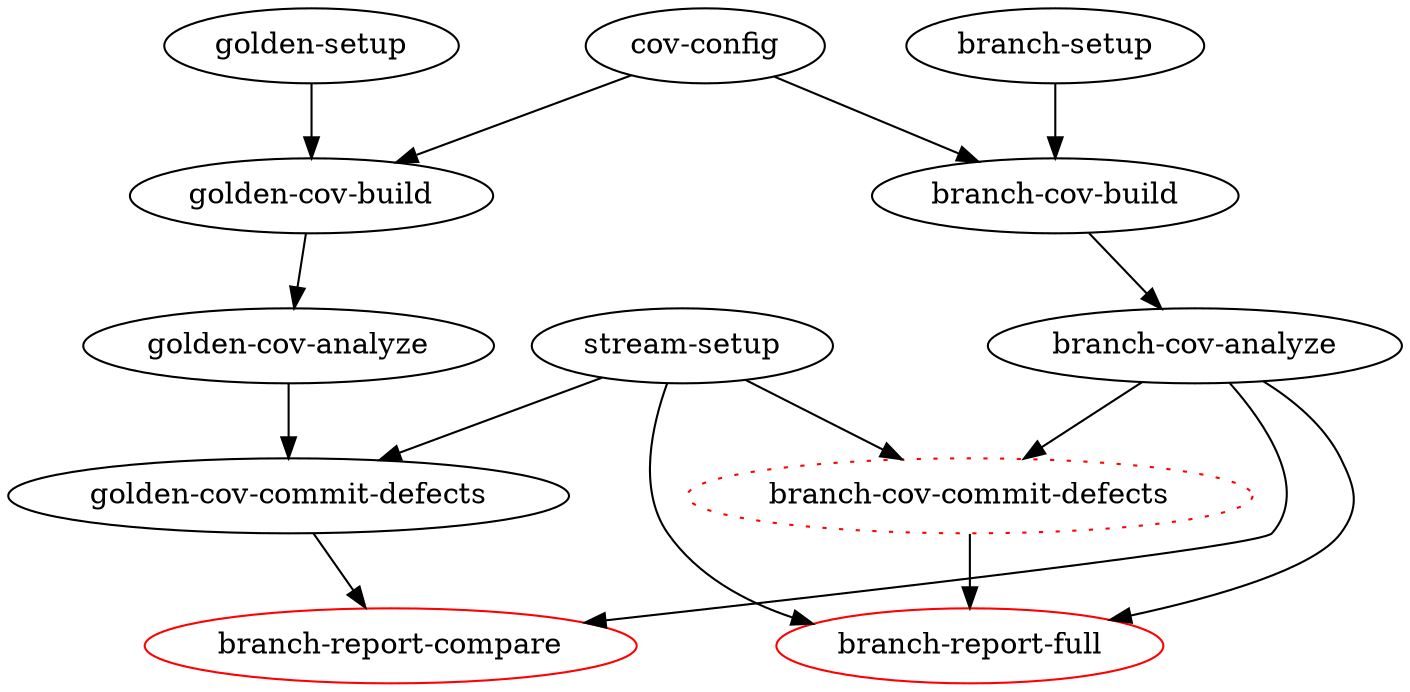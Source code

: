 /* View this file with xdot */
digraph coverity {
	"cov-config" -> "golden-cov-build";
	"golden-setup" -> "golden-cov-build";

	"cov-config" -> "branch-cov-build";
	"branch-setup" -> "branch-cov-build";

	"golden-cov-build" -> "golden-cov-analyze";
	"branch-cov-build" -> "branch-cov-analyze";

	"stream-setup" -> "golden-cov-commit-defects";
	"golden-cov-analyze" -> "golden-cov-commit-defects";

	"stream-setup" -> "branch-cov-commit-defects";
	"branch-cov-analyze" -> "branch-cov-commit-defects";

	"golden-cov-commit-defects" -> "branch-report-compare";
	"branch-cov-analyze" -> "branch-report-compare";

	"stream-setup" -> "branch-report-full";
	"branch-cov-analyze" -> "branch-report-full";
	"branch-cov-commit-defects" -> "branch-report-full";

	/* Useful Coverity analysis targets */
	"branch-cov-commit-defects" [color=red style=dotted];
	"branch-report-compare" [color=red];
	"branch-report-full" [color=red];
}
